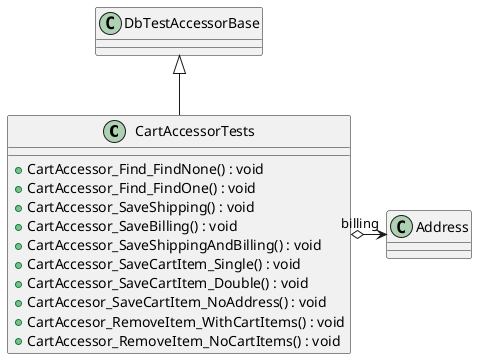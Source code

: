 @startuml
class CartAccessorTests {
    + CartAccessor_Find_FindNone() : void
    + CartAccessor_Find_FindOne() : void
    + CartAccessor_SaveShipping() : void
    + CartAccessor_SaveBilling() : void
    + CartAccessor_SaveShippingAndBilling() : void
    + CartAccessor_SaveCartItem_Single() : void
    + CartAccessor_SaveCartItem_Double() : void
    + CartAccesor_SaveCartItem_NoAddress() : void
    + CartAccesor_RemoveItem_WithCartItems() : void
    + CartAccessor_RemoveItem_NoCartItems() : void
}
DbTestAccessorBase <|-- CartAccessorTests
CartAccessorTests o-> "billing" Address
@enduml
